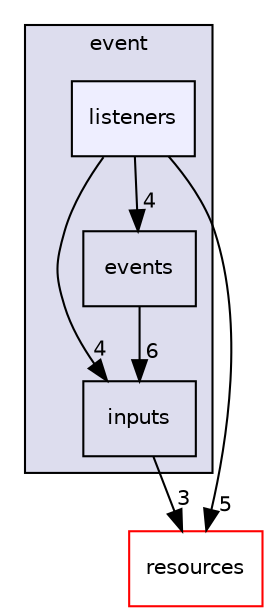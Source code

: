 digraph "src/ecstasy/integrations/event/listeners" {
  compound=true
  node [ fontsize="10", fontname="Helvetica"];
  edge [ labelfontsize="10", labelfontname="Helvetica"];
  subgraph clusterdir_183c73d974247df0fabaedf6b9eb94ef {
    graph [ bgcolor="#ddddee", pencolor="black", label="event" fontname="Helvetica", fontsize="10", URL="dir_183c73d974247df0fabaedf6b9eb94ef.html"]
  dir_1ee6296ae77f12e2ec152e792b5317de [shape=box label="inputs" URL="dir_1ee6296ae77f12e2ec152e792b5317de.html"];
  dir_a8078633be16197a18b2342aa1868a9d [shape=box label="events" URL="dir_a8078633be16197a18b2342aa1868a9d.html"];
  dir_d93d52effc53fa915804937554a898ef [shape=box, label="listeners", style="filled", fillcolor="#eeeeff", pencolor="black", URL="dir_d93d52effc53fa915804937554a898ef.html"];
  }
  dir_8c1a170fbd0a5283d7ed264cf6df56b3 [shape=box label="resources" fillcolor="white" style="filled" color="red" URL="dir_8c1a170fbd0a5283d7ed264cf6df56b3.html"];
  dir_a8078633be16197a18b2342aa1868a9d->dir_1ee6296ae77f12e2ec152e792b5317de [headlabel="6", labeldistance=1.5 headhref="dir_000005_000006.html"];
  dir_d93d52effc53fa915804937554a898ef->dir_1ee6296ae77f12e2ec152e792b5317de [headlabel="4", labeldistance=1.5 headhref="dir_000007_000006.html"];
  dir_d93d52effc53fa915804937554a898ef->dir_8c1a170fbd0a5283d7ed264cf6df56b3 [headlabel="5", labeldistance=1.5 headhref="dir_000007_000020.html"];
  dir_d93d52effc53fa915804937554a898ef->dir_a8078633be16197a18b2342aa1868a9d [headlabel="4", labeldistance=1.5 headhref="dir_000007_000005.html"];
  dir_1ee6296ae77f12e2ec152e792b5317de->dir_8c1a170fbd0a5283d7ed264cf6df56b3 [headlabel="3", labeldistance=1.5 headhref="dir_000006_000020.html"];
}
